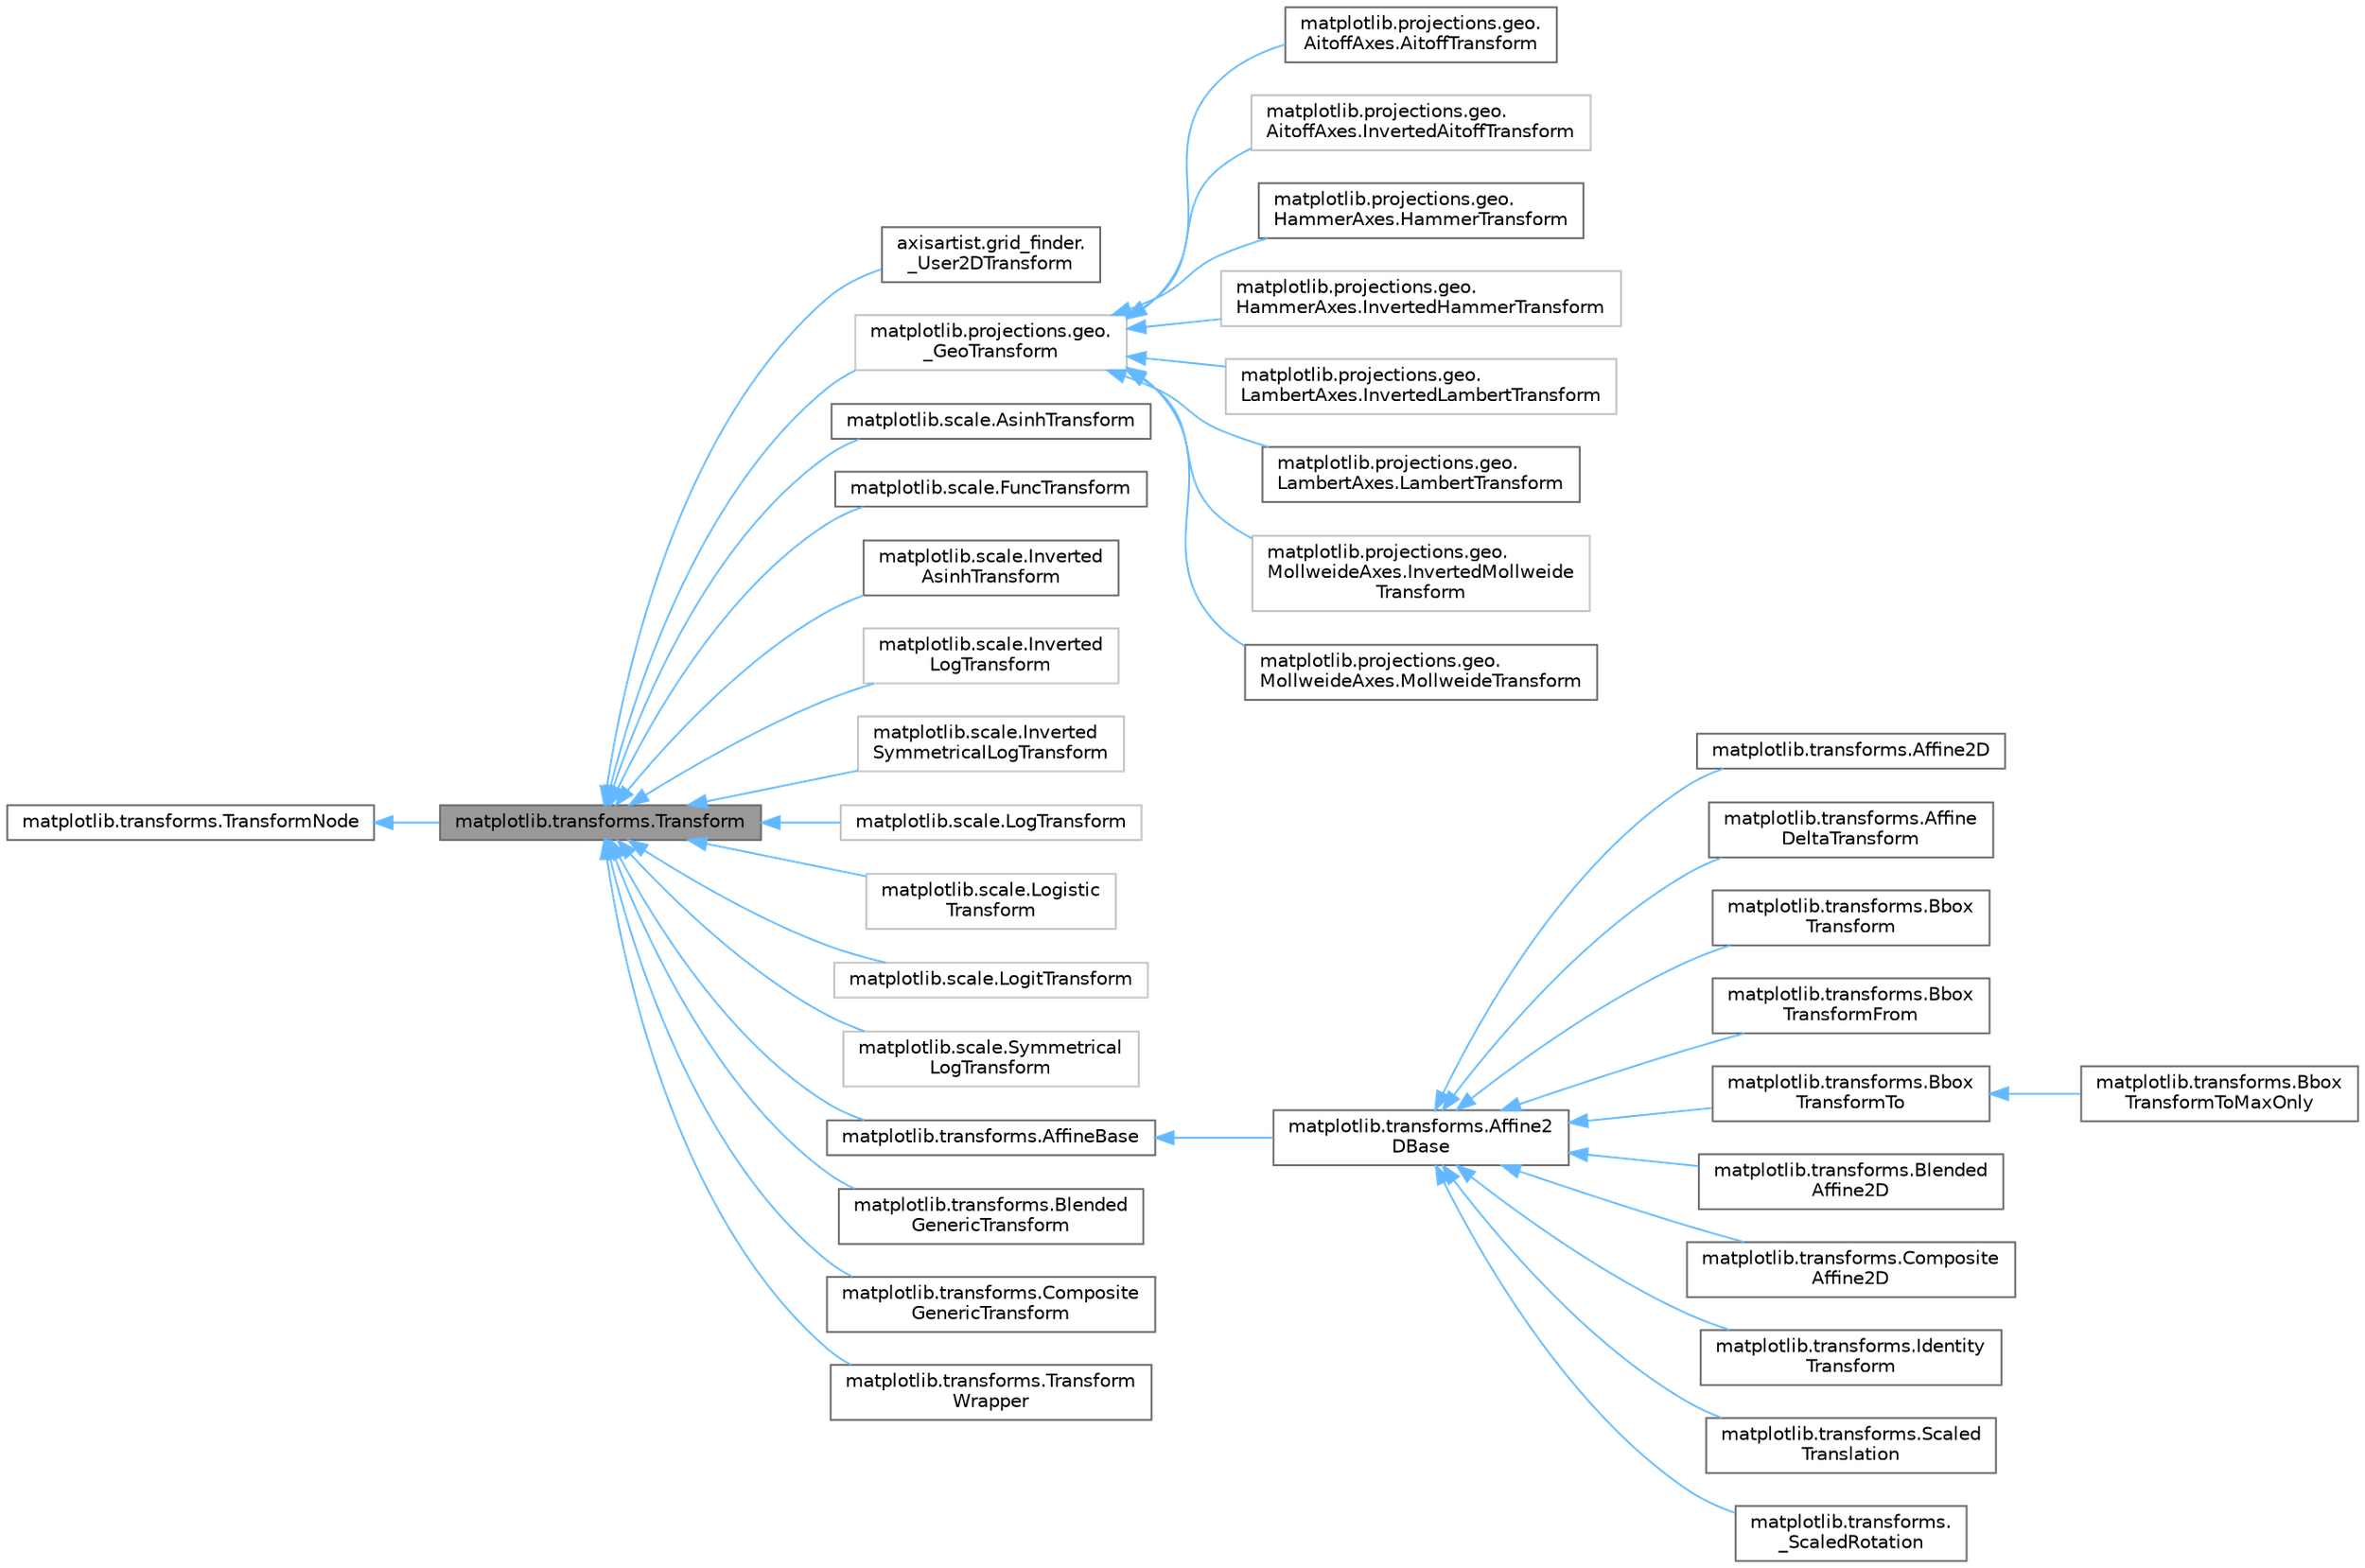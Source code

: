digraph "matplotlib.transforms.Transform"
{
 // LATEX_PDF_SIZE
  bgcolor="transparent";
  edge [fontname=Helvetica,fontsize=10,labelfontname=Helvetica,labelfontsize=10];
  node [fontname=Helvetica,fontsize=10,shape=box,height=0.2,width=0.4];
  rankdir="LR";
  Node1 [id="Node000001",label="matplotlib.transforms.Transform",height=0.2,width=0.4,color="gray40", fillcolor="grey60", style="filled", fontcolor="black",tooltip=" "];
  Node2 -> Node1 [id="edge1_Node000001_Node000002",dir="back",color="steelblue1",style="solid",tooltip=" "];
  Node2 [id="Node000002",label="matplotlib.transforms.TransformNode",height=0.2,width=0.4,color="gray40", fillcolor="white", style="filled",URL="$d0/da9/classmatplotlib_1_1transforms_1_1TransformNode.html",tooltip=" "];
  Node1 -> Node3 [id="edge2_Node000001_Node000003",dir="back",color="steelblue1",style="solid",tooltip=" "];
  Node3 [id="Node000003",label="axisartist.grid_finder.\l_User2DTransform",height=0.2,width=0.4,color="gray40", fillcolor="white", style="filled",URL="$db/dcc/classaxisartist_1_1grid__finder_1_1__User2DTransform.html",tooltip=" "];
  Node1 -> Node4 [id="edge3_Node000001_Node000004",dir="back",color="steelblue1",style="solid",tooltip=" "];
  Node4 [id="Node000004",label="matplotlib.projections.geo.\l_GeoTransform",height=0.2,width=0.4,color="grey75", fillcolor="white", style="filled",URL="$de/d09/classmatplotlib_1_1projections_1_1geo_1_1__GeoTransform.html",tooltip=" "];
  Node4 -> Node5 [id="edge4_Node000004_Node000005",dir="back",color="steelblue1",style="solid",tooltip=" "];
  Node5 [id="Node000005",label="matplotlib.projections.geo.\lAitoffAxes.AitoffTransform",height=0.2,width=0.4,color="gray40", fillcolor="white", style="filled",URL="$d2/da2/classmatplotlib_1_1projections_1_1geo_1_1AitoffAxes_1_1AitoffTransform.html",tooltip=" "];
  Node4 -> Node6 [id="edge5_Node000004_Node000006",dir="back",color="steelblue1",style="solid",tooltip=" "];
  Node6 [id="Node000006",label="matplotlib.projections.geo.\lAitoffAxes.InvertedAitoffTransform",height=0.2,width=0.4,color="grey75", fillcolor="white", style="filled",URL="$d7/d55/classmatplotlib_1_1projections_1_1geo_1_1AitoffAxes_1_1InvertedAitoffTransform.html",tooltip=" "];
  Node4 -> Node7 [id="edge6_Node000004_Node000007",dir="back",color="steelblue1",style="solid",tooltip=" "];
  Node7 [id="Node000007",label="matplotlib.projections.geo.\lHammerAxes.HammerTransform",height=0.2,width=0.4,color="gray40", fillcolor="white", style="filled",URL="$d7/d92/classmatplotlib_1_1projections_1_1geo_1_1HammerAxes_1_1HammerTransform.html",tooltip=" "];
  Node4 -> Node8 [id="edge7_Node000004_Node000008",dir="back",color="steelblue1",style="solid",tooltip=" "];
  Node8 [id="Node000008",label="matplotlib.projections.geo.\lHammerAxes.InvertedHammerTransform",height=0.2,width=0.4,color="grey75", fillcolor="white", style="filled",URL="$de/d9f/classmatplotlib_1_1projections_1_1geo_1_1HammerAxes_1_1InvertedHammerTransform.html",tooltip=" "];
  Node4 -> Node9 [id="edge8_Node000004_Node000009",dir="back",color="steelblue1",style="solid",tooltip=" "];
  Node9 [id="Node000009",label="matplotlib.projections.geo.\lLambertAxes.InvertedLambertTransform",height=0.2,width=0.4,color="grey75", fillcolor="white", style="filled",URL="$d6/d56/classmatplotlib_1_1projections_1_1geo_1_1LambertAxes_1_1InvertedLambertTransform.html",tooltip=" "];
  Node4 -> Node10 [id="edge9_Node000004_Node000010",dir="back",color="steelblue1",style="solid",tooltip=" "];
  Node10 [id="Node000010",label="matplotlib.projections.geo.\lLambertAxes.LambertTransform",height=0.2,width=0.4,color="gray40", fillcolor="white", style="filled",URL="$d4/d70/classmatplotlib_1_1projections_1_1geo_1_1LambertAxes_1_1LambertTransform.html",tooltip=" "];
  Node4 -> Node11 [id="edge10_Node000004_Node000011",dir="back",color="steelblue1",style="solid",tooltip=" "];
  Node11 [id="Node000011",label="matplotlib.projections.geo.\lMollweideAxes.InvertedMollweide\lTransform",height=0.2,width=0.4,color="grey75", fillcolor="white", style="filled",URL="$db/df0/classmatplotlib_1_1projections_1_1geo_1_1MollweideAxes_1_1InvertedMollweideTransform.html",tooltip=" "];
  Node4 -> Node12 [id="edge11_Node000004_Node000012",dir="back",color="steelblue1",style="solid",tooltip=" "];
  Node12 [id="Node000012",label="matplotlib.projections.geo.\lMollweideAxes.MollweideTransform",height=0.2,width=0.4,color="gray40", fillcolor="white", style="filled",URL="$d5/d4f/classmatplotlib_1_1projections_1_1geo_1_1MollweideAxes_1_1MollweideTransform.html",tooltip=" "];
  Node1 -> Node13 [id="edge12_Node000001_Node000013",dir="back",color="steelblue1",style="solid",tooltip=" "];
  Node13 [id="Node000013",label="matplotlib.scale.AsinhTransform",height=0.2,width=0.4,color="gray40", fillcolor="white", style="filled",URL="$dd/d11/classmatplotlib_1_1scale_1_1AsinhTransform.html",tooltip=" "];
  Node1 -> Node14 [id="edge13_Node000001_Node000014",dir="back",color="steelblue1",style="solid",tooltip=" "];
  Node14 [id="Node000014",label="matplotlib.scale.FuncTransform",height=0.2,width=0.4,color="gray40", fillcolor="white", style="filled",URL="$d8/dee/classmatplotlib_1_1scale_1_1FuncTransform.html",tooltip=" "];
  Node1 -> Node15 [id="edge14_Node000001_Node000015",dir="back",color="steelblue1",style="solid",tooltip=" "];
  Node15 [id="Node000015",label="matplotlib.scale.Inverted\lAsinhTransform",height=0.2,width=0.4,color="gray40", fillcolor="white", style="filled",URL="$d2/dce/classmatplotlib_1_1scale_1_1InvertedAsinhTransform.html",tooltip=" "];
  Node1 -> Node16 [id="edge15_Node000001_Node000016",dir="back",color="steelblue1",style="solid",tooltip=" "];
  Node16 [id="Node000016",label="matplotlib.scale.Inverted\lLogTransform",height=0.2,width=0.4,color="grey75", fillcolor="white", style="filled",URL="$df/dd1/classmatplotlib_1_1scale_1_1InvertedLogTransform.html",tooltip=" "];
  Node1 -> Node17 [id="edge16_Node000001_Node000017",dir="back",color="steelblue1",style="solid",tooltip=" "];
  Node17 [id="Node000017",label="matplotlib.scale.Inverted\lSymmetricalLogTransform",height=0.2,width=0.4,color="grey75", fillcolor="white", style="filled",URL="$d0/dfe/classmatplotlib_1_1scale_1_1InvertedSymmetricalLogTransform.html",tooltip=" "];
  Node1 -> Node18 [id="edge17_Node000001_Node000018",dir="back",color="steelblue1",style="solid",tooltip=" "];
  Node18 [id="Node000018",label="matplotlib.scale.LogTransform",height=0.2,width=0.4,color="grey75", fillcolor="white", style="filled",URL="$d3/d50/classmatplotlib_1_1scale_1_1LogTransform.html",tooltip=" "];
  Node1 -> Node19 [id="edge18_Node000001_Node000019",dir="back",color="steelblue1",style="solid",tooltip=" "];
  Node19 [id="Node000019",label="matplotlib.scale.Logistic\lTransform",height=0.2,width=0.4,color="grey75", fillcolor="white", style="filled",URL="$dc/d1c/classmatplotlib_1_1scale_1_1LogisticTransform.html",tooltip=" "];
  Node1 -> Node20 [id="edge19_Node000001_Node000020",dir="back",color="steelblue1",style="solid",tooltip=" "];
  Node20 [id="Node000020",label="matplotlib.scale.LogitTransform",height=0.2,width=0.4,color="grey75", fillcolor="white", style="filled",URL="$d2/df7/classmatplotlib_1_1scale_1_1LogitTransform.html",tooltip=" "];
  Node1 -> Node21 [id="edge20_Node000001_Node000021",dir="back",color="steelblue1",style="solid",tooltip=" "];
  Node21 [id="Node000021",label="matplotlib.scale.Symmetrical\lLogTransform",height=0.2,width=0.4,color="grey75", fillcolor="white", style="filled",URL="$d2/d6f/classmatplotlib_1_1scale_1_1SymmetricalLogTransform.html",tooltip=" "];
  Node1 -> Node22 [id="edge21_Node000001_Node000022",dir="back",color="steelblue1",style="solid",tooltip=" "];
  Node22 [id="Node000022",label="matplotlib.transforms.AffineBase",height=0.2,width=0.4,color="gray40", fillcolor="white", style="filled",URL="$d7/d5c/classmatplotlib_1_1transforms_1_1AffineBase.html",tooltip=" "];
  Node22 -> Node23 [id="edge22_Node000022_Node000023",dir="back",color="steelblue1",style="solid",tooltip=" "];
  Node23 [id="Node000023",label="matplotlib.transforms.Affine2\lDBase",height=0.2,width=0.4,color="gray40", fillcolor="white", style="filled",URL="$dc/daa/classmatplotlib_1_1transforms_1_1Affine2DBase.html",tooltip=" "];
  Node23 -> Node24 [id="edge23_Node000023_Node000024",dir="back",color="steelblue1",style="solid",tooltip=" "];
  Node24 [id="Node000024",label="matplotlib.transforms.Affine2D",height=0.2,width=0.4,color="gray40", fillcolor="white", style="filled",URL="$d5/d8e/classmatplotlib_1_1transforms_1_1Affine2D.html",tooltip=" "];
  Node23 -> Node25 [id="edge24_Node000023_Node000025",dir="back",color="steelblue1",style="solid",tooltip=" "];
  Node25 [id="Node000025",label="matplotlib.transforms.Affine\lDeltaTransform",height=0.2,width=0.4,color="gray40", fillcolor="white", style="filled",URL="$d2/d03/classmatplotlib_1_1transforms_1_1AffineDeltaTransform.html",tooltip=" "];
  Node23 -> Node26 [id="edge25_Node000023_Node000026",dir="back",color="steelblue1",style="solid",tooltip=" "];
  Node26 [id="Node000026",label="matplotlib.transforms.Bbox\lTransform",height=0.2,width=0.4,color="gray40", fillcolor="white", style="filled",URL="$dc/db4/classmatplotlib_1_1transforms_1_1BboxTransform.html",tooltip=" "];
  Node23 -> Node27 [id="edge26_Node000023_Node000027",dir="back",color="steelblue1",style="solid",tooltip=" "];
  Node27 [id="Node000027",label="matplotlib.transforms.Bbox\lTransformFrom",height=0.2,width=0.4,color="gray40", fillcolor="white", style="filled",URL="$d1/d81/classmatplotlib_1_1transforms_1_1BboxTransformFrom.html",tooltip=" "];
  Node23 -> Node28 [id="edge27_Node000023_Node000028",dir="back",color="steelblue1",style="solid",tooltip=" "];
  Node28 [id="Node000028",label="matplotlib.transforms.Bbox\lTransformTo",height=0.2,width=0.4,color="gray40", fillcolor="white", style="filled",URL="$d5/d23/classmatplotlib_1_1transforms_1_1BboxTransformTo.html",tooltip=" "];
  Node28 -> Node29 [id="edge28_Node000028_Node000029",dir="back",color="steelblue1",style="solid",tooltip=" "];
  Node29 [id="Node000029",label="matplotlib.transforms.Bbox\lTransformToMaxOnly",height=0.2,width=0.4,color="gray40", fillcolor="white", style="filled",URL="$df/d6e/classmatplotlib_1_1transforms_1_1BboxTransformToMaxOnly.html",tooltip=" "];
  Node23 -> Node30 [id="edge29_Node000023_Node000030",dir="back",color="steelblue1",style="solid",tooltip=" "];
  Node30 [id="Node000030",label="matplotlib.transforms.Blended\lAffine2D",height=0.2,width=0.4,color="gray40", fillcolor="white", style="filled",URL="$d0/d49/classmatplotlib_1_1transforms_1_1BlendedAffine2D.html",tooltip=" "];
  Node23 -> Node31 [id="edge30_Node000023_Node000031",dir="back",color="steelblue1",style="solid",tooltip=" "];
  Node31 [id="Node000031",label="matplotlib.transforms.Composite\lAffine2D",height=0.2,width=0.4,color="gray40", fillcolor="white", style="filled",URL="$d4/deb/classmatplotlib_1_1transforms_1_1CompositeAffine2D.html",tooltip=" "];
  Node23 -> Node32 [id="edge31_Node000023_Node000032",dir="back",color="steelblue1",style="solid",tooltip=" "];
  Node32 [id="Node000032",label="matplotlib.transforms.Identity\lTransform",height=0.2,width=0.4,color="gray40", fillcolor="white", style="filled",URL="$d8/d4d/classmatplotlib_1_1transforms_1_1IdentityTransform.html",tooltip=" "];
  Node23 -> Node33 [id="edge32_Node000023_Node000033",dir="back",color="steelblue1",style="solid",tooltip=" "];
  Node33 [id="Node000033",label="matplotlib.transforms.Scaled\lTranslation",height=0.2,width=0.4,color="gray40", fillcolor="white", style="filled",URL="$da/d43/classmatplotlib_1_1transforms_1_1ScaledTranslation.html",tooltip=" "];
  Node23 -> Node34 [id="edge33_Node000023_Node000034",dir="back",color="steelblue1",style="solid",tooltip=" "];
  Node34 [id="Node000034",label="matplotlib.transforms.\l_ScaledRotation",height=0.2,width=0.4,color="gray40", fillcolor="white", style="filled",URL="$d7/d62/classmatplotlib_1_1transforms_1_1__ScaledRotation.html",tooltip=" "];
  Node1 -> Node35 [id="edge34_Node000001_Node000035",dir="back",color="steelblue1",style="solid",tooltip=" "];
  Node35 [id="Node000035",label="matplotlib.transforms.Blended\lGenericTransform",height=0.2,width=0.4,color="gray40", fillcolor="white", style="filled",URL="$d1/d92/classmatplotlib_1_1transforms_1_1BlendedGenericTransform.html",tooltip=" "];
  Node1 -> Node36 [id="edge35_Node000001_Node000036",dir="back",color="steelblue1",style="solid",tooltip=" "];
  Node36 [id="Node000036",label="matplotlib.transforms.Composite\lGenericTransform",height=0.2,width=0.4,color="gray40", fillcolor="white", style="filled",URL="$d3/d4c/classmatplotlib_1_1transforms_1_1CompositeGenericTransform.html",tooltip=" "];
  Node1 -> Node37 [id="edge36_Node000001_Node000037",dir="back",color="steelblue1",style="solid",tooltip=" "];
  Node37 [id="Node000037",label="matplotlib.transforms.Transform\lWrapper",height=0.2,width=0.4,color="gray40", fillcolor="white", style="filled",URL="$d2/de1/classmatplotlib_1_1transforms_1_1TransformWrapper.html",tooltip=" "];
}
